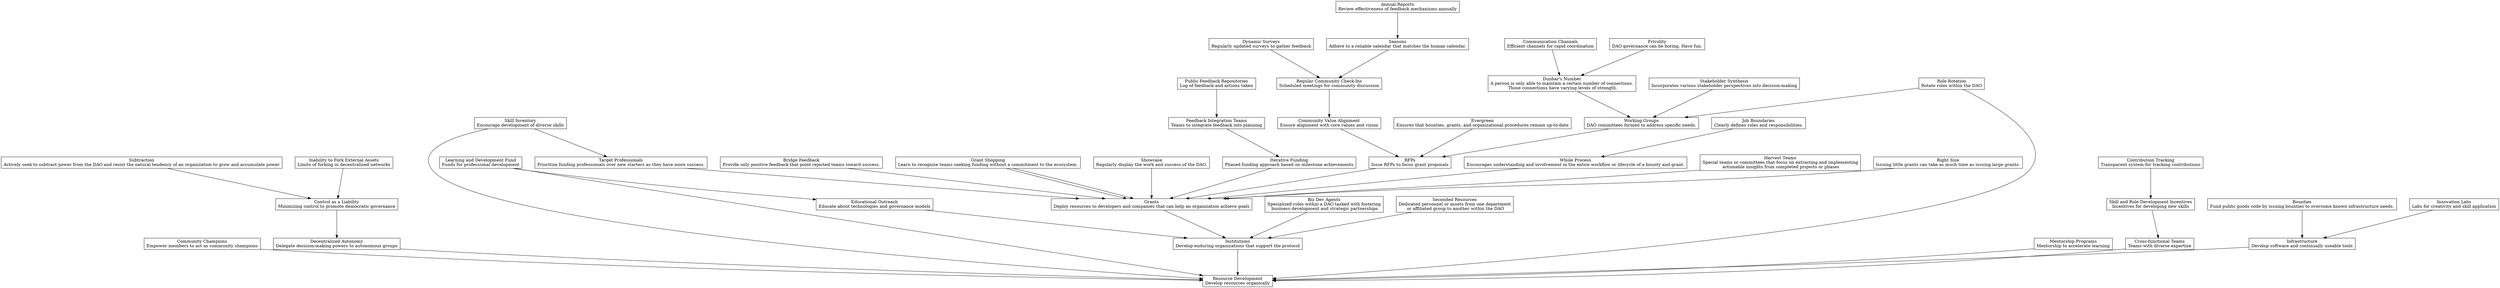 digraph "" {
	graph [nodesep=0.6,
		rankdir=TB,
		ranksep=1.2
	];
	node [label="\N",
		shape=box
	];
	"Resource Development"	[label="Resource Development\nDevelop resources organically"];
	"Community Champions"	[label="Community Champions\nEmpower members to act as community champions"];
	"Community Champions" -> "Resource Development";
	"Decentralized Autonomy"	[label="Decentralized Autonomy\nDelegate decision-making powers to autonomous groups"];
	"Decentralized Autonomy" -> "Resource Development";
	"Skill Inventory"	[label="Skill Inventory\nEncourage development of diverse skills"];
	"Skill Inventory" -> "Resource Development";
	"Target Professionals"	[label="Target Professionals\nPrioritize funding professionals over new starters as they have more success.\n"];
	"Skill Inventory" -> "Target Professionals";
	"Mentorship Programs"	[label="Mentorship Programs\nMentorship to accelerate learning"];
	"Mentorship Programs" -> "Resource Development";
	"Role Rotation"	[label="Role Rotation\nRotate roles within the DAO"];
	"Role Rotation" -> "Resource Development";
	"Working Groups"	[label="Working Groups\nDAO committees formed to address specific needs."];
	"Role Rotation" -> "Working Groups";
	"Cross-functional Teams"	[label="Cross-functional Teams\nTeams with diverse expertise"];
	"Cross-functional Teams" -> "Resource Development";
	"Learning and Development Fund"	[label="Learning and Development Fund\nFunds for professional development"];
	"Learning and Development Fund" -> "Resource Development";
	"Educational Outreach"	[label="Educational Outreach\nEducate about technologies and governance models"];
	"Learning and Development Fund" -> "Educational Outreach";
	Infrastructure	[label="Infrastructure\nDevelop software and continually useable tools"];
	Infrastructure -> "Resource Development";
	Institutions	[label="Institutions\nDevelop enduring organizations that support the protocol"];
	Institutions -> "Resource Development";
	"Educational Outreach" -> Institutions;
	Grants	[label="Grants\nDeploy resources to developers and companies that can help an organization achieve goals"];
	Grants -> Institutions;
	"Biz Dev Agents"	[label="Biz Dev Agents\nSpecialized roles within a DAO tasked with fostering\n business development and strategic partnerships"];
	"Biz Dev Agents" -> Institutions;
	"Seconded Resources"	[label="Seconded Resources\nDedicated personnel or assets from one department\n or affiliated group to another within the DAO"];
	"Seconded Resources" -> Institutions;
	"Iterative Funding"	[label="Iterative Funding\nPhased funding approach based on milestone achievements"];
	"Iterative Funding" -> Grants;
	RFPs	[label="RFPs\nIssue RFPs to focus grant proposals"];
	RFPs -> Grants;
	"Whole Process"	[label="Whole Process\nEncourages understanding and involvement in the entire workflow or lifecycle of a bounty and grant."];
	"Whole Process" -> Grants;
	"Harvest Teams"	[label="Harvest Teams\nSpecial teams or committees that focus on extracting and implementing\n actionable insights from completed projects \
or phases"];
	"Harvest Teams" -> Grants;
	"Right Size"	[label="Right Size\nIssuing little grants can take as much time as issuing large grants.\n"];
	"Right Size" -> Grants;
	"Bridge Feedback"	[label="Bridge Feedback\nProvide only positive feedback that point rejected teams toward success.\n"];
	"Bridge Feedback" -> Grants;
	"Target Professionals" -> Grants;
	"Grant Shopping"	[label="Grant Shopping\nLearn to recognize teams seeking funding without a commitment to the ecosystem.\n"];
	"Grant Shopping" -> Grants;
	"Grant Shopping" -> Grants;
	Showcase	[label="Showcase\nRegularly display the work and success of the DAO.\n"];
	Showcase -> Grants;
	"Job Boundaries"	[label="Job Boundaries\nClearly defines roles and responsibilities."];
	"Job Boundaries" -> "Whole Process";
	"Community Value Alignment"	[label="Community Value Alignment\nEnsure alignment with core values and vision"];
	"Community Value Alignment" -> RFPs;
	Evergreen	[label="Evergreen\nEnsures that bounties, grants, and organizational procedures remain up-to-date"];
	Evergreen -> RFPs;
	"Working Groups" -> RFPs;
	"Stakeholder Synthesis"	[label="Stakeholder Synthesis\nIncorporates various stakeholder perspectives into decision-making"];
	"Stakeholder Synthesis" -> "Working Groups";
	"Dunbar's Number"	[label="Dunbar's Number\nA person is only able to maintain a certain number of connections.\n Those connections have varying levels of strength."];
	"Dunbar's Number" -> "Working Groups";
	"Communication Channels"	[label="Communication Channels\nEfficient channels for rapid coordination"];
	"Communication Channels" -> "Dunbar's Number";
	Frivolity	[label="Frivolity\nDAO governance can be boring. Have fun.\n"];
	Frivolity -> "Dunbar's Number";
	"Regular Community Check-Ins"	[label="Regular Community Check-Ins\nScheduled meetings for community discussion"];
	"Regular Community Check-Ins" -> "Community Value Alignment";
	"Dynamic Surveys"	[label="Dynamic Surveys\nRegularly updated surveys to gather feedback"];
	"Dynamic Surveys" -> "Regular Community Check-Ins";
	Seasons	[label="Seasons\nAdhere to a reliable calendar that matches the human calendar.\n"];
	Seasons -> "Regular Community Check-Ins";
	"Annual Reports"	[label="Annual Reports\nReview effectiveness of feedback mechanisms annually"];
	"Annual Reports" -> Seasons;
	"Feedback Integration Teams"	[label="Feedback Integration Teams\nTeams to integrate feedback into planning"];
	"Feedback Integration Teams" -> "Iterative Funding";
	"Public Feedback Repositories"	[label="Public Feedback Repositories\nLog of feedback and actions taken"];
	"Public Feedback Repositories" -> "Feedback Integration Teams";
	"Innovation Labs"	[label="Innovation Labs\nLabs for creativity and skill application"];
	"Innovation Labs" -> Infrastructure;
	Bounties	[label="Bounties\nFund public goods code by issuing bounties to overcome known infrastructure needs."];
	Bounties -> Infrastructure;
	"Skill and Role Development Incentives"	[label="Skill and Role Development Incentives\nIncentives for developing new skills"];
	"Skill and Role Development Incentives" -> "Cross-functional Teams";
	"Contribution Tracking"	[label="Contribution Tracking\nTransparent system for tracking contributions"];
	"Contribution Tracking" -> "Skill and Role Development Incentives";
	"Control as a Liability"	[label="Control as a Liability\nMinimizing control to promote democratic governance"];
	"Control as a Liability" -> "Decentralized Autonomy";
	"Inability to Fork External Assets"	[label="Inability to Fork External Assets\nLimits of forking in decentralized networks"];
	"Inability to Fork External Assets" -> "Control as a Liability";
	Subtraction	[label="Subtraction\nActively seek to subtract power from the DAO and resist the natural tendency of an organization to grow and accumulate \
power"];
	Subtraction -> "Control as a Liability";
}

